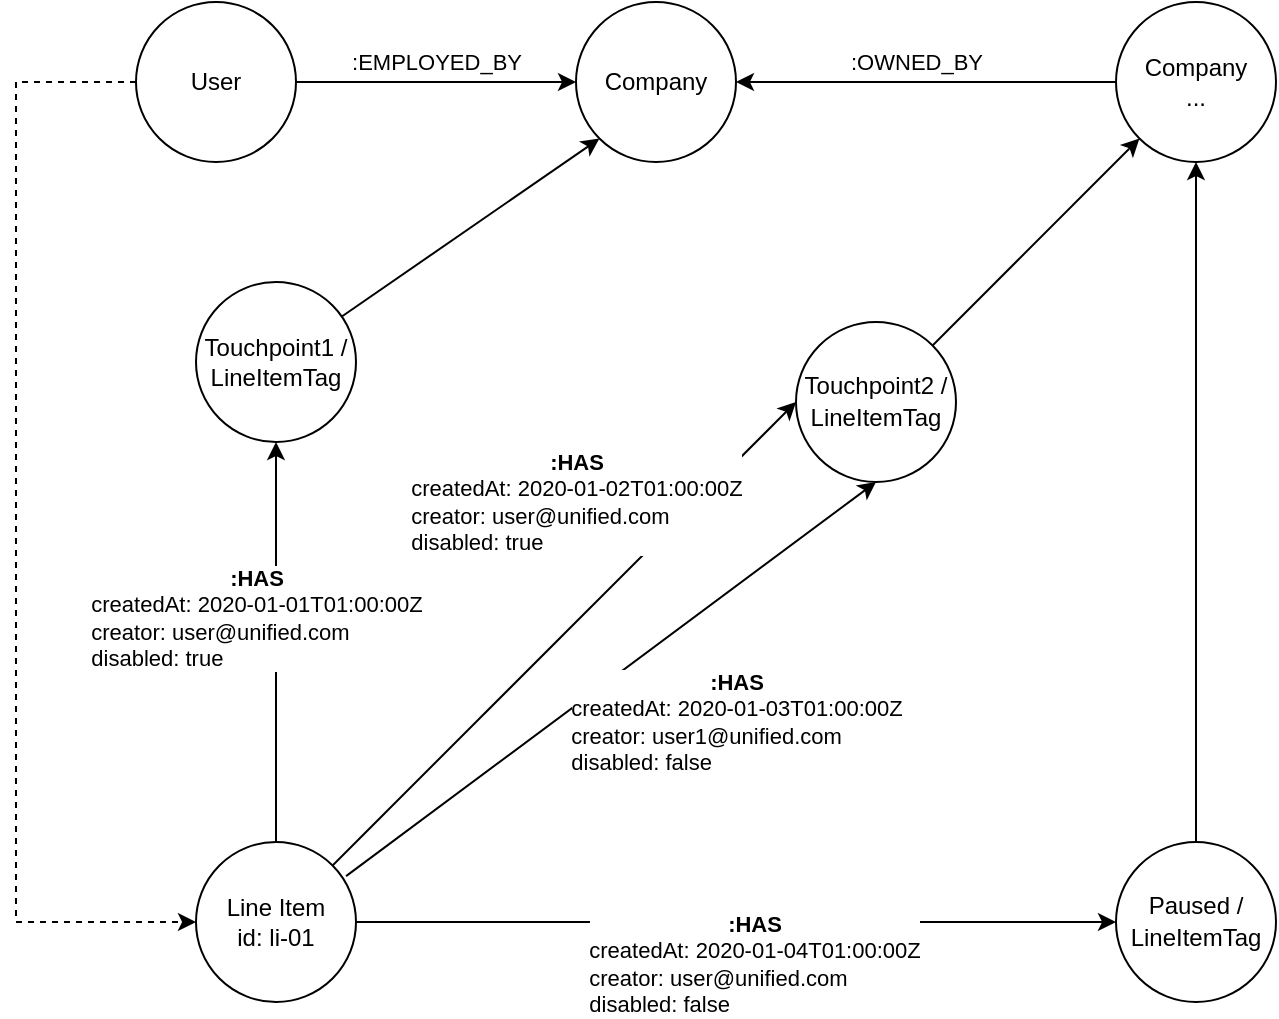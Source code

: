 <mxfile version="13.8.8" type="github"><diagram id="wG8C5bi752hzfAdVxd5n" name="Page-1"><mxGraphModel dx="706" dy="664" grid="1" gridSize="10" guides="1" tooltips="1" connect="1" arrows="1" fold="1" page="1" pageScale="1" pageWidth="850" pageHeight="1100" math="0" shadow="0"><root><mxCell id="0"/><mxCell id="1" parent="0"/><mxCell id="p68g4423YFpmkSMjkOI0-16" style="edgeStyle=none;rounded=0;orthogonalLoop=1;jettySize=auto;html=1;entryX=0;entryY=1;entryDx=0;entryDy=0;" parent="1" source="p68g4423YFpmkSMjkOI0-2" target="p68g4423YFpmkSMjkOI0-21" edge="1"><mxGeometry relative="1" as="geometry"/></mxCell><mxCell id="p68g4423YFpmkSMjkOI0-2" value="&lt;span style=&quot;text-align: left ; background-color: rgb(255 , 255 , 255)&quot;&gt;Touchpoint1 /&lt;br&gt;LineItemTag&lt;br&gt;&lt;/span&gt;" style="ellipse;whiteSpace=wrap;html=1;aspect=fixed;" parent="1" vertex="1"><mxGeometry x="120" y="160" width="80" height="80" as="geometry"/></mxCell><mxCell id="p68g4423YFpmkSMjkOI0-17" style="edgeStyle=none;rounded=0;orthogonalLoop=1;jettySize=auto;html=1;entryX=0;entryY=1;entryDx=0;entryDy=0;" parent="1" source="p68g4423YFpmkSMjkOI0-3" target="p68g4423YFpmkSMjkOI0-14" edge="1"><mxGeometry relative="1" as="geometry"/></mxCell><mxCell id="p68g4423YFpmkSMjkOI0-3" value="&lt;font style=&quot;font-size: 12px&quot;&gt;&lt;span style=&quot;text-align: left ; background-color: rgb(255 , 255 , 255)&quot;&gt;Touchpoint2 /&lt;br&gt;&lt;/span&gt;&lt;span style=&quot;text-align: left ; background-color: rgb(255 , 255 , 255)&quot;&gt;LineItemTag&lt;/span&gt;&lt;/font&gt;&lt;span style=&quot;color: rgb(9 , 30 , 66) ; font-family: , , &amp;#34;segoe ui&amp;#34; , &amp;#34;roboto&amp;#34; , &amp;#34;noto sans&amp;#34; , &amp;#34;ubuntu&amp;#34; , &amp;#34;droid sans&amp;#34; , &amp;#34;helvetica neue&amp;#34; , sans-serif ; font-size: 14px ; text-align: left ; background-color: rgb(255 , 255 , 255)&quot;&gt;&lt;br&gt;&lt;/span&gt;" style="ellipse;whiteSpace=wrap;html=1;aspect=fixed;" parent="1" vertex="1"><mxGeometry x="420" y="180" width="80" height="80" as="geometry"/></mxCell><mxCell id="p68g4423YFpmkSMjkOI0-18" style="edgeStyle=none;rounded=0;orthogonalLoop=1;jettySize=auto;html=1;entryX=0.5;entryY=1;entryDx=0;entryDy=0;" parent="1" source="p68g4423YFpmkSMjkOI0-4" target="p68g4423YFpmkSMjkOI0-14" edge="1"><mxGeometry relative="1" as="geometry"/></mxCell><mxCell id="p68g4423YFpmkSMjkOI0-4" value="&lt;font style=&quot;font-size: 12px&quot;&gt;&lt;span style=&quot;text-align: left ; background-color: rgb(255 , 255 , 255)&quot;&gt;Paused /&lt;br&gt;&lt;/span&gt;&lt;span style=&quot;text-align: left ; background-color: rgb(255 , 255 , 255)&quot;&gt;LineItemTag&lt;/span&gt;&lt;/font&gt;&lt;span style=&quot;color: rgb(9 , 30 , 66) ; font-family: , , &amp;#34;segoe ui&amp;#34; , &amp;#34;roboto&amp;#34; , &amp;#34;noto sans&amp;#34; , &amp;#34;ubuntu&amp;#34; , &amp;#34;droid sans&amp;#34; , &amp;#34;helvetica neue&amp;#34; , sans-serif ; font-size: 14px ; text-align: left ; background-color: rgb(255 , 255 , 255)&quot;&gt;&lt;br&gt;&lt;/span&gt;" style="ellipse;whiteSpace=wrap;html=1;aspect=fixed;" parent="1" vertex="1"><mxGeometry x="580" y="440" width="80" height="80" as="geometry"/></mxCell><mxCell id="p68g4423YFpmkSMjkOI0-5" value="Line Item&lt;br&gt;id: li-01" style="ellipse;whiteSpace=wrap;html=1;aspect=fixed;" parent="1" vertex="1"><mxGeometry x="120" y="440" width="80" height="80" as="geometry"/></mxCell><mxCell id="p68g4423YFpmkSMjkOI0-6" value="" style="endArrow=classic;html=1;exitX=0.5;exitY=0;exitDx=0;exitDy=0;entryX=0.5;entryY=1;entryDx=0;entryDy=0;" parent="1" source="p68g4423YFpmkSMjkOI0-5" target="p68g4423YFpmkSMjkOI0-2" edge="1"><mxGeometry width="50" height="50" relative="1" as="geometry"><mxPoint x="400" y="410" as="sourcePoint"/><mxPoint x="450" y="360" as="targetPoint"/></mxGeometry></mxCell><mxCell id="p68g4423YFpmkSMjkOI0-7" value="&lt;b&gt;:HAS&lt;/b&gt;&lt;br&gt;&lt;div style=&quot;text-align: left&quot;&gt;createdAt: 2020-01-01T01:00:00Z&lt;/div&gt;&lt;div style=&quot;text-align: left&quot;&gt;creator: user@unified.com&lt;/div&gt;&lt;div style=&quot;text-align: left&quot;&gt;disabled: true&lt;/div&gt;" style="edgeLabel;html=1;align=center;verticalAlign=middle;resizable=0;points=[];" parent="p68g4423YFpmkSMjkOI0-6" vertex="1" connectable="0"><mxGeometry x="0.216" y="1" relative="1" as="geometry"><mxPoint x="-9.0" y="9.1" as="offset"/></mxGeometry></mxCell><mxCell id="p68g4423YFpmkSMjkOI0-8" value="" style="endArrow=classic;html=1;exitX=1;exitY=0;exitDx=0;exitDy=0;entryX=0;entryY=0.5;entryDx=0;entryDy=0;" parent="1" source="p68g4423YFpmkSMjkOI0-5" target="p68g4423YFpmkSMjkOI0-3" edge="1"><mxGeometry width="50" height="50" relative="1" as="geometry"><mxPoint x="170" y="450" as="sourcePoint"/><mxPoint x="251.716" y="238.284" as="targetPoint"/></mxGeometry></mxCell><mxCell id="p68g4423YFpmkSMjkOI0-9" value="&lt;b&gt;:HAS&lt;/b&gt;&lt;br&gt;&lt;div style=&quot;text-align: left&quot;&gt;createdAt: 2020-01-02T01:00:00Z&lt;/div&gt;&lt;div style=&quot;text-align: left&quot;&gt;creator: user@unified.com&lt;/div&gt;&lt;div style=&quot;text-align: left&quot;&gt;disabled: true&lt;/div&gt;" style="edgeLabel;html=1;align=center;verticalAlign=middle;resizable=0;points=[];" parent="p68g4423YFpmkSMjkOI0-8" vertex="1" connectable="0"><mxGeometry x="0.216" y="1" relative="1" as="geometry"><mxPoint x="-18.29" y="-40.29" as="offset"/></mxGeometry></mxCell><mxCell id="p68g4423YFpmkSMjkOI0-10" value="" style="endArrow=classic;html=1;exitX=0.938;exitY=0.213;exitDx=0;exitDy=0;entryX=0.5;entryY=1;entryDx=0;entryDy=0;exitPerimeter=0;" parent="1" source="p68g4423YFpmkSMjkOI0-5" target="p68g4423YFpmkSMjkOI0-3" edge="1"><mxGeometry width="50" height="50" relative="1" as="geometry"><mxPoint x="198.284" y="461.716" as="sourcePoint"/><mxPoint x="470" y="240" as="targetPoint"/></mxGeometry></mxCell><mxCell id="p68g4423YFpmkSMjkOI0-11" value="&lt;b&gt;:HAS&lt;/b&gt;&lt;br&gt;&lt;div style=&quot;text-align: left&quot;&gt;createdAt: 2020-01-03T01:00:00Z&lt;/div&gt;&lt;div style=&quot;text-align: left&quot;&gt;creator: user1@unified.com&lt;/div&gt;&lt;div style=&quot;text-align: left&quot;&gt;disabled: false&lt;/div&gt;" style="edgeLabel;html=1;align=center;verticalAlign=middle;resizable=0;points=[];" parent="p68g4423YFpmkSMjkOI0-10" vertex="1" connectable="0"><mxGeometry x="0.216" y="1" relative="1" as="geometry"><mxPoint x="34.27" y="43.71" as="offset"/></mxGeometry></mxCell><mxCell id="p68g4423YFpmkSMjkOI0-12" value="" style="endArrow=classic;html=1;exitX=1;exitY=0.5;exitDx=0;exitDy=0;entryX=0;entryY=0.5;entryDx=0;entryDy=0;" parent="1" source="p68g4423YFpmkSMjkOI0-5" target="p68g4423YFpmkSMjkOI0-4" edge="1"><mxGeometry width="50" height="50" relative="1" as="geometry"><mxPoint x="210" y="490" as="sourcePoint"/><mxPoint x="510" y="280" as="targetPoint"/></mxGeometry></mxCell><mxCell id="p68g4423YFpmkSMjkOI0-13" value="&lt;b&gt;:HAS&lt;/b&gt;&lt;br&gt;&lt;div style=&quot;text-align: left&quot;&gt;createdAt: 2020-01-04T01:00:00Z&lt;/div&gt;&lt;div style=&quot;text-align: left&quot;&gt;creator: user@unified.com&lt;/div&gt;&lt;div style=&quot;text-align: left&quot;&gt;disabled: false&lt;/div&gt;" style="edgeLabel;html=1;align=center;verticalAlign=middle;resizable=0;points=[];" parent="p68g4423YFpmkSMjkOI0-12" vertex="1" connectable="0"><mxGeometry x="0.216" y="1" relative="1" as="geometry"><mxPoint x="-31.96" y="21.51" as="offset"/></mxGeometry></mxCell><mxCell id="p68g4423YFpmkSMjkOI0-14" value="Company&lt;br&gt;..." style="ellipse;whiteSpace=wrap;html=1;aspect=fixed;" parent="1" vertex="1"><mxGeometry x="580" y="20" width="80" height="80" as="geometry"/></mxCell><mxCell id="p68g4423YFpmkSMjkOI0-20" style="edgeStyle=none;rounded=0;orthogonalLoop=1;jettySize=auto;html=1;entryX=0;entryY=0.5;entryDx=0;entryDy=0;" parent="1" source="p68g4423YFpmkSMjkOI0-19" target="p68g4423YFpmkSMjkOI0-21" edge="1"><mxGeometry relative="1" as="geometry"><mxPoint x="300" y="60" as="targetPoint"/></mxGeometry></mxCell><mxCell id="p68g4423YFpmkSMjkOI0-24" value=":EMPLOYED_BY" style="edgeLabel;html=1;align=center;verticalAlign=middle;resizable=0;points=[];" parent="p68g4423YFpmkSMjkOI0-20" vertex="1" connectable="0"><mxGeometry x="-0.357" relative="1" as="geometry"><mxPoint x="25" y="-10" as="offset"/></mxGeometry></mxCell><mxCell id="p68g4423YFpmkSMjkOI0-23" style="edgeStyle=orthogonalEdgeStyle;rounded=0;orthogonalLoop=1;jettySize=auto;html=1;entryX=0;entryY=0.5;entryDx=0;entryDy=0;dashed=1;" parent="1" source="p68g4423YFpmkSMjkOI0-19" target="p68g4423YFpmkSMjkOI0-5" edge="1"><mxGeometry relative="1" as="geometry"><Array as="points"><mxPoint x="30" y="60"/><mxPoint x="30" y="480"/></Array></mxGeometry></mxCell><mxCell id="p68g4423YFpmkSMjkOI0-19" value="User" style="ellipse;whiteSpace=wrap;html=1;aspect=fixed;" parent="1" vertex="1"><mxGeometry x="90" y="20" width="80" height="80" as="geometry"/></mxCell><mxCell id="p68g4423YFpmkSMjkOI0-22" style="edgeStyle=none;rounded=0;orthogonalLoop=1;jettySize=auto;html=1;exitX=0;exitY=0.5;exitDx=0;exitDy=0;entryX=1;entryY=0.5;entryDx=0;entryDy=0;" parent="1" source="p68g4423YFpmkSMjkOI0-14" target="p68g4423YFpmkSMjkOI0-21" edge="1"><mxGeometry relative="1" as="geometry"><mxPoint x="400" y="140" as="targetPoint"/></mxGeometry></mxCell><mxCell id="p68g4423YFpmkSMjkOI0-25" value=":OWNED_BY" style="edgeLabel;html=1;align=center;verticalAlign=middle;resizable=0;points=[];" parent="p68g4423YFpmkSMjkOI0-22" vertex="1" connectable="0"><mxGeometry x="0.358" relative="1" as="geometry"><mxPoint x="29" y="-10" as="offset"/></mxGeometry></mxCell><mxCell id="p68g4423YFpmkSMjkOI0-21" value="Company" style="ellipse;whiteSpace=wrap;html=1;aspect=fixed;" parent="1" vertex="1"><mxGeometry x="310" y="20" width="80" height="80" as="geometry"/></mxCell></root></mxGraphModel></diagram></mxfile>